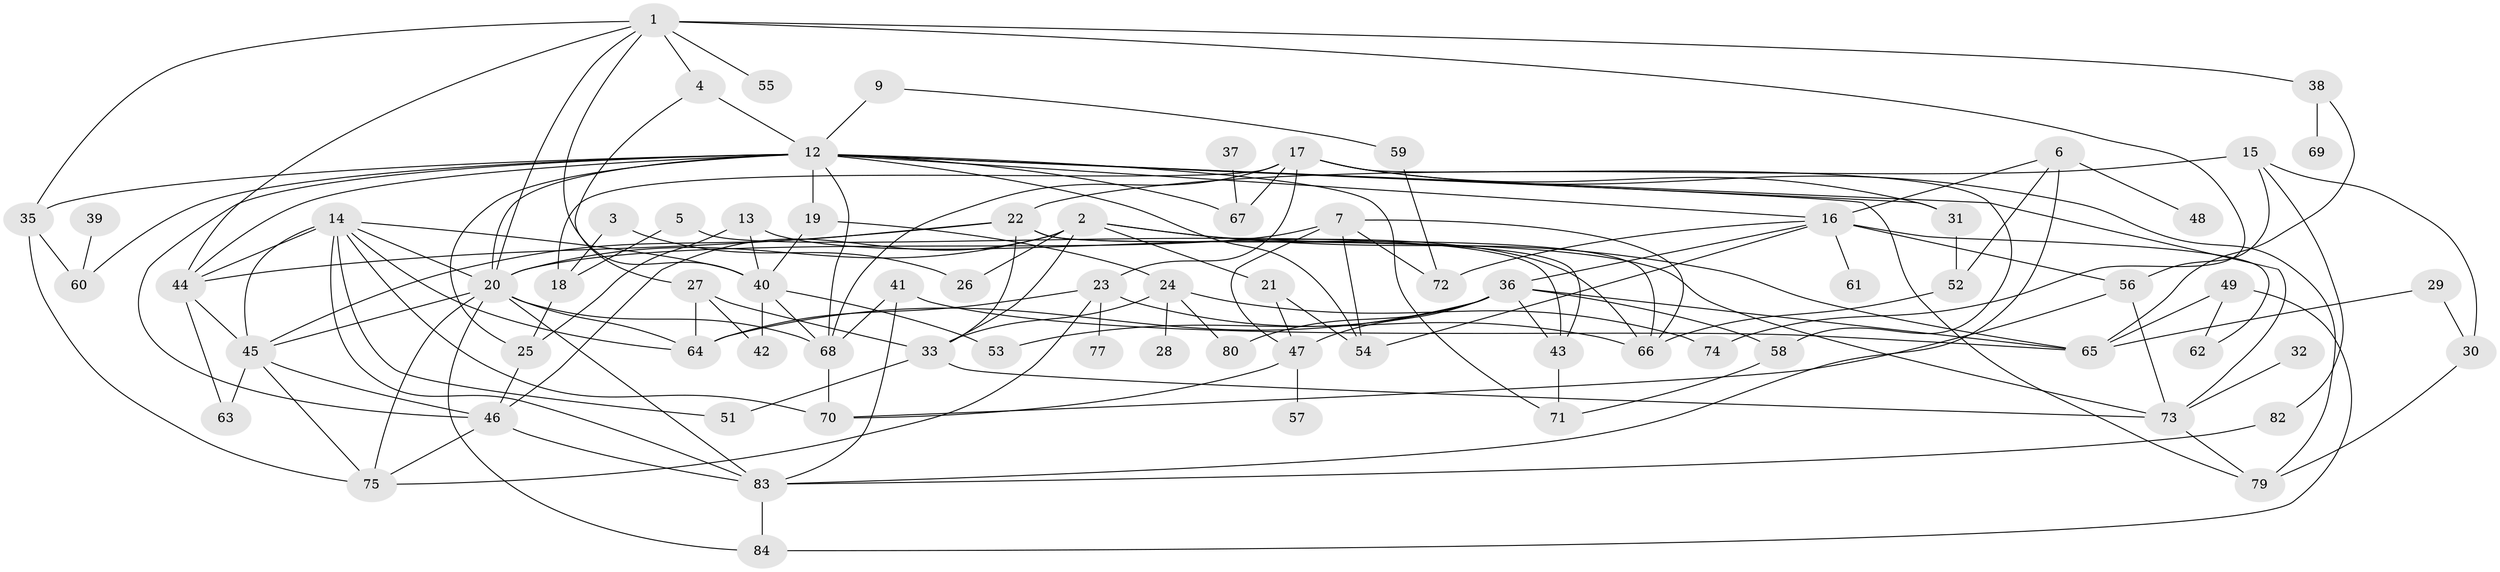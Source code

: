 // original degree distribution, {8: 0.02142857142857143, 2: 0.19285714285714287, 3: 0.21428571428571427, 5: 0.09285714285714286, 0: 0.05, 1: 0.19285714285714287, 7: 0.02857142857142857, 4: 0.15, 6: 0.05714285714285714}
// Generated by graph-tools (version 1.1) at 2025/48/03/04/25 22:48:25]
// undirected, 76 vertices, 151 edges
graph export_dot {
  node [color=gray90,style=filled];
  1;
  2;
  3;
  4;
  5;
  6;
  7;
  9;
  12;
  13;
  14;
  15;
  16;
  17;
  18;
  19;
  20;
  21;
  22;
  23;
  24;
  25;
  26;
  27;
  28;
  29;
  30;
  31;
  32;
  33;
  35;
  36;
  37;
  38;
  39;
  40;
  41;
  42;
  43;
  44;
  45;
  46;
  47;
  48;
  49;
  51;
  52;
  53;
  54;
  55;
  56;
  57;
  58;
  59;
  60;
  61;
  62;
  63;
  64;
  65;
  66;
  67;
  68;
  69;
  70;
  71;
  72;
  73;
  74;
  75;
  77;
  79;
  80;
  82;
  83;
  84;
  1 -- 4 [weight=1.0];
  1 -- 20 [weight=1.0];
  1 -- 35 [weight=1.0];
  1 -- 38 [weight=1.0];
  1 -- 40 [weight=1.0];
  1 -- 44 [weight=1.0];
  1 -- 55 [weight=1.0];
  1 -- 74 [weight=1.0];
  2 -- 20 [weight=1.0];
  2 -- 21 [weight=1.0];
  2 -- 26 [weight=1.0];
  2 -- 33 [weight=1.0];
  2 -- 46 [weight=1.0];
  2 -- 65 [weight=1.0];
  2 -- 73 [weight=1.0];
  3 -- 18 [weight=1.0];
  3 -- 26 [weight=1.0];
  4 -- 12 [weight=3.0];
  4 -- 27 [weight=1.0];
  5 -- 18 [weight=1.0];
  5 -- 43 [weight=1.0];
  6 -- 16 [weight=1.0];
  6 -- 48 [weight=1.0];
  6 -- 52 [weight=1.0];
  6 -- 83 [weight=1.0];
  7 -- 20 [weight=1.0];
  7 -- 47 [weight=1.0];
  7 -- 54 [weight=1.0];
  7 -- 66 [weight=1.0];
  7 -- 72 [weight=1.0];
  9 -- 12 [weight=1.0];
  9 -- 59 [weight=1.0];
  12 -- 16 [weight=1.0];
  12 -- 19 [weight=1.0];
  12 -- 20 [weight=1.0];
  12 -- 25 [weight=1.0];
  12 -- 31 [weight=1.0];
  12 -- 35 [weight=1.0];
  12 -- 44 [weight=1.0];
  12 -- 46 [weight=1.0];
  12 -- 54 [weight=1.0];
  12 -- 60 [weight=1.0];
  12 -- 67 [weight=1.0];
  12 -- 68 [weight=1.0];
  12 -- 71 [weight=1.0];
  12 -- 73 [weight=1.0];
  12 -- 79 [weight=1.0];
  13 -- 25 [weight=1.0];
  13 -- 40 [weight=1.0];
  13 -- 66 [weight=1.0];
  14 -- 20 [weight=1.0];
  14 -- 40 [weight=1.0];
  14 -- 44 [weight=1.0];
  14 -- 45 [weight=1.0];
  14 -- 51 [weight=1.0];
  14 -- 64 [weight=1.0];
  14 -- 70 [weight=1.0];
  14 -- 83 [weight=1.0];
  15 -- 22 [weight=1.0];
  15 -- 30 [weight=1.0];
  15 -- 56 [weight=1.0];
  15 -- 82 [weight=1.0];
  16 -- 36 [weight=1.0];
  16 -- 54 [weight=1.0];
  16 -- 56 [weight=1.0];
  16 -- 61 [weight=1.0];
  16 -- 62 [weight=1.0];
  16 -- 72 [weight=1.0];
  17 -- 18 [weight=1.0];
  17 -- 23 [weight=1.0];
  17 -- 31 [weight=1.0];
  17 -- 58 [weight=1.0];
  17 -- 67 [weight=1.0];
  17 -- 68 [weight=1.0];
  17 -- 79 [weight=1.0];
  18 -- 25 [weight=1.0];
  19 -- 24 [weight=1.0];
  19 -- 40 [weight=1.0];
  20 -- 45 [weight=1.0];
  20 -- 64 [weight=1.0];
  20 -- 68 [weight=1.0];
  20 -- 75 [weight=1.0];
  20 -- 83 [weight=1.0];
  20 -- 84 [weight=1.0];
  21 -- 47 [weight=2.0];
  21 -- 54 [weight=1.0];
  22 -- 33 [weight=1.0];
  22 -- 43 [weight=1.0];
  22 -- 44 [weight=1.0];
  22 -- 45 [weight=1.0];
  22 -- 66 [weight=1.0];
  23 -- 64 [weight=1.0];
  23 -- 66 [weight=1.0];
  23 -- 75 [weight=1.0];
  23 -- 77 [weight=1.0];
  24 -- 28 [weight=1.0];
  24 -- 33 [weight=1.0];
  24 -- 74 [weight=1.0];
  24 -- 80 [weight=1.0];
  25 -- 46 [weight=1.0];
  27 -- 33 [weight=1.0];
  27 -- 42 [weight=1.0];
  27 -- 64 [weight=1.0];
  29 -- 30 [weight=1.0];
  29 -- 65 [weight=1.0];
  30 -- 79 [weight=1.0];
  31 -- 52 [weight=1.0];
  32 -- 73 [weight=1.0];
  33 -- 51 [weight=1.0];
  33 -- 73 [weight=1.0];
  35 -- 60 [weight=1.0];
  35 -- 75 [weight=1.0];
  36 -- 43 [weight=1.0];
  36 -- 47 [weight=1.0];
  36 -- 53 [weight=1.0];
  36 -- 58 [weight=1.0];
  36 -- 64 [weight=1.0];
  36 -- 65 [weight=1.0];
  36 -- 80 [weight=1.0];
  37 -- 67 [weight=1.0];
  38 -- 65 [weight=1.0];
  38 -- 69 [weight=1.0];
  39 -- 60 [weight=1.0];
  40 -- 42 [weight=1.0];
  40 -- 53 [weight=1.0];
  40 -- 68 [weight=1.0];
  41 -- 65 [weight=1.0];
  41 -- 68 [weight=1.0];
  41 -- 83 [weight=1.0];
  43 -- 71 [weight=1.0];
  44 -- 45 [weight=1.0];
  44 -- 63 [weight=1.0];
  45 -- 46 [weight=1.0];
  45 -- 63 [weight=1.0];
  45 -- 75 [weight=1.0];
  46 -- 75 [weight=1.0];
  46 -- 83 [weight=1.0];
  47 -- 57 [weight=1.0];
  47 -- 70 [weight=1.0];
  49 -- 62 [weight=1.0];
  49 -- 65 [weight=1.0];
  49 -- 84 [weight=1.0];
  52 -- 66 [weight=1.0];
  56 -- 70 [weight=1.0];
  56 -- 73 [weight=1.0];
  58 -- 71 [weight=1.0];
  59 -- 72 [weight=1.0];
  68 -- 70 [weight=1.0];
  73 -- 79 [weight=1.0];
  82 -- 83 [weight=1.0];
  83 -- 84 [weight=1.0];
}

